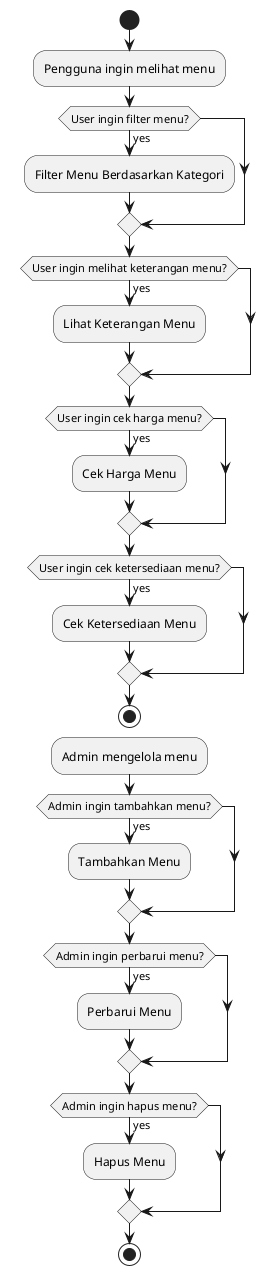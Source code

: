 @startuml
start

:Pengguna ingin melihat menu;
if (User ingin filter menu?) then (yes)
  :Filter Menu Berdasarkan Kategori;
endif

if (User ingin melihat keterangan menu?) then (yes)
  :Lihat Keterangan Menu;
endif

if (User ingin cek harga menu?) then (yes)
  :Cek Harga Menu;
endif

if (User ingin cek ketersediaan menu?) then (yes)
  :Cek Ketersediaan Menu;
endif

stop

:Admin mengelola menu;
if (Admin ingin tambahkan menu?) then (yes)
  :Tambahkan Menu;
endif

if (Admin ingin perbarui menu?) then (yes)
  :Perbarui Menu;
endif

if (Admin ingin hapus menu?) then (yes)
  :Hapus Menu;
endif

stop
@enduml